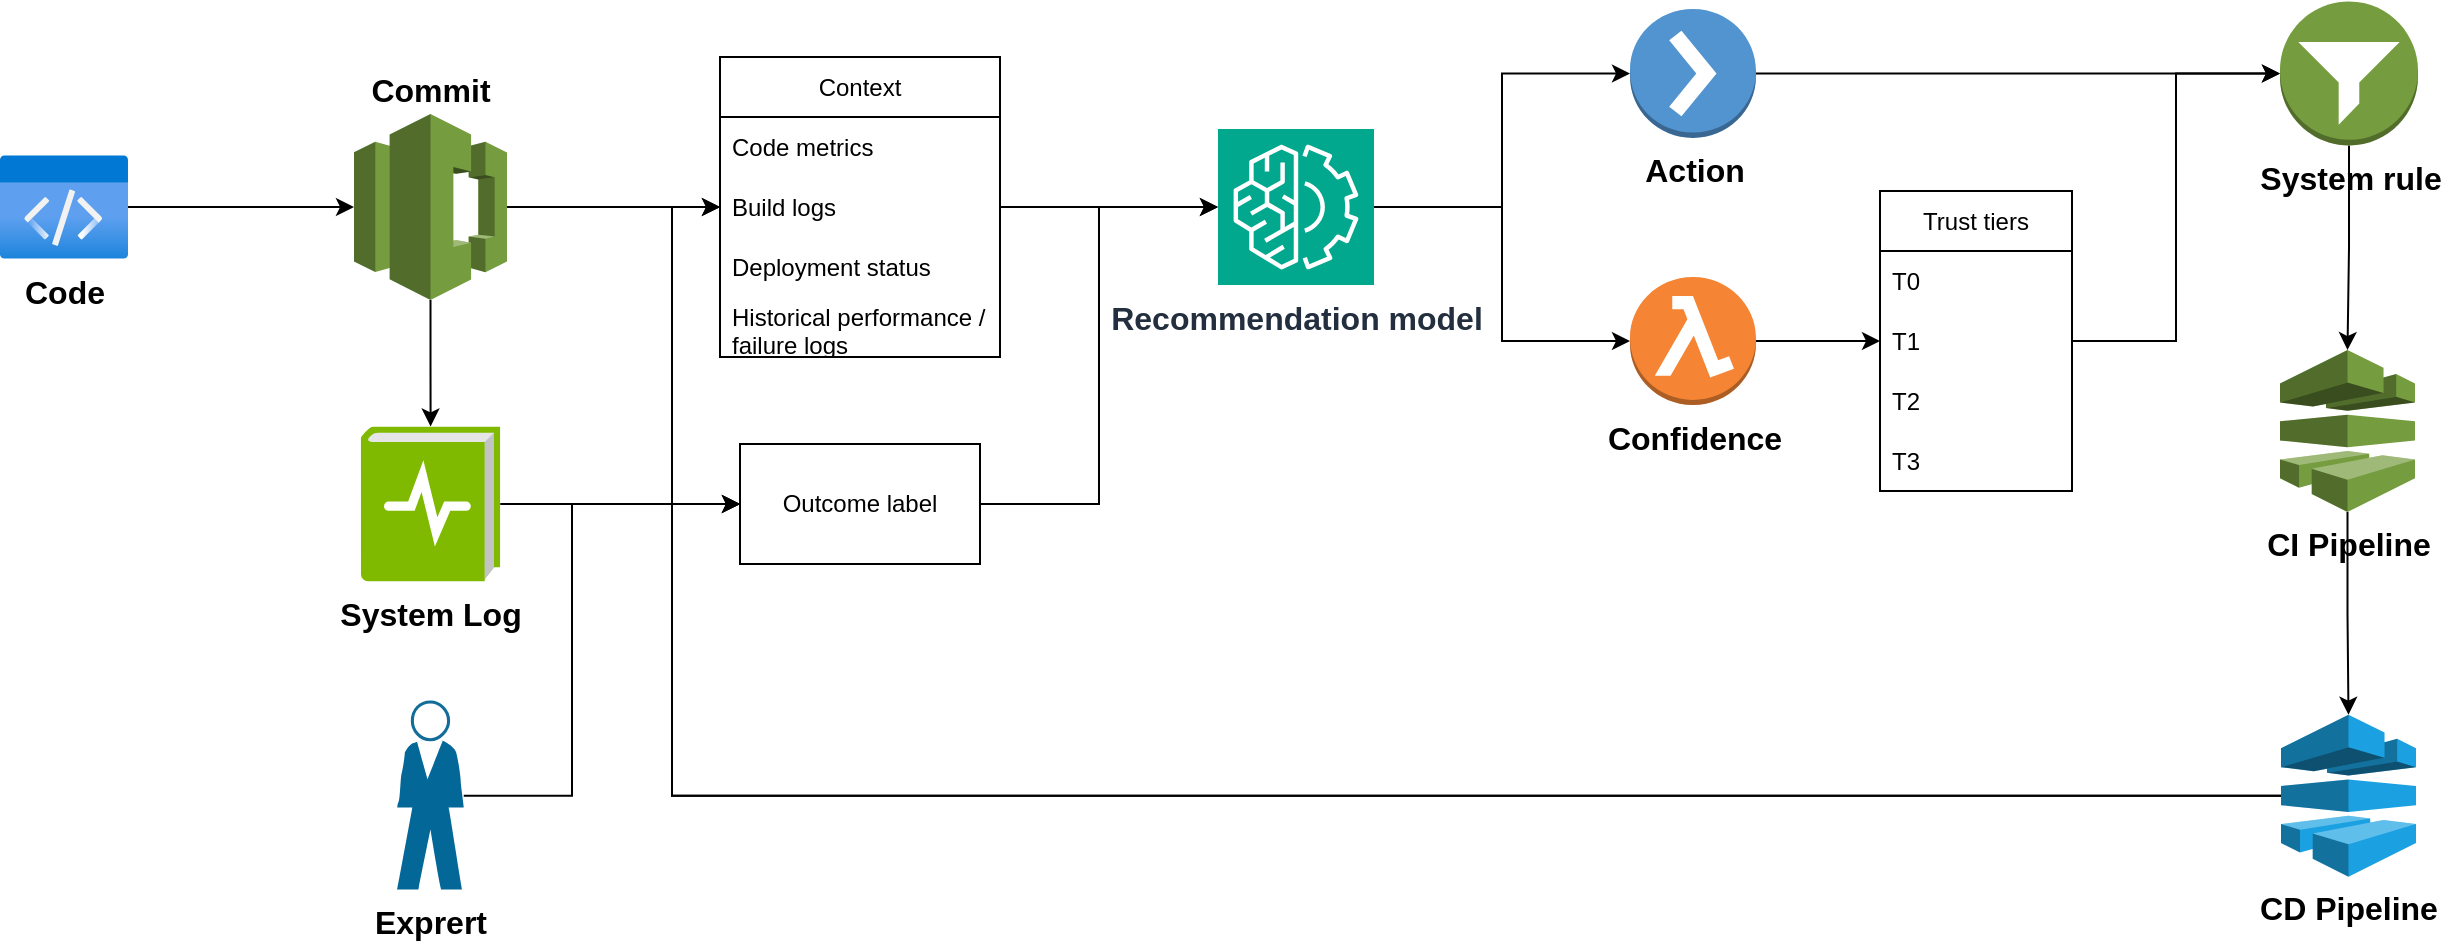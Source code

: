 <mxfile version="28.2.6">
  <diagram name="Page-1" id="0Jk0BI_sgjA7OVYa3eUC">
    <mxGraphModel dx="1886" dy="923" grid="0" gridSize="10" guides="1" tooltips="1" connect="1" arrows="1" fold="1" page="0" pageScale="1" pageWidth="850" pageHeight="1100" math="0" shadow="0">
      <root>
        <mxCell id="0" />
        <mxCell id="1" parent="0" />
        <mxCell id="3qfaLDdmkcz_oKzPu6fv-12" style="edgeStyle=orthogonalEdgeStyle;rounded=0;orthogonalLoop=1;jettySize=auto;html=1;entryX=0;entryY=0.5;entryDx=0;entryDy=0;" edge="1" parent="1" source="3qfaLDdmkcz_oKzPu6fv-1" target="3qfaLDdmkcz_oKzPu6fv-9">
          <mxGeometry relative="1" as="geometry" />
        </mxCell>
        <mxCell id="3qfaLDdmkcz_oKzPu6fv-39" style="edgeStyle=orthogonalEdgeStyle;rounded=0;orthogonalLoop=1;jettySize=auto;html=1;" edge="1" parent="1" source="3qfaLDdmkcz_oKzPu6fv-1" target="3qfaLDdmkcz_oKzPu6fv-38">
          <mxGeometry relative="1" as="geometry" />
        </mxCell>
        <mxCell id="3qfaLDdmkcz_oKzPu6fv-1" value="Commit" style="outlineConnect=0;dashed=0;verticalLabelPosition=top;verticalAlign=bottom;align=center;html=1;shape=mxgraph.aws3.codecommit;fillColor=#759C3E;gradientColor=none;fontSize=16;fontStyle=1;labelPosition=center;" vertex="1" parent="1">
          <mxGeometry x="136" y="239" width="76.5" height="93" as="geometry" />
        </mxCell>
        <mxCell id="3qfaLDdmkcz_oKzPu6fv-2" value="Code" style="image;aspect=fixed;html=1;points=[];align=center;fontSize=16;image=img/lib/azure2/general/Code.svg;fontStyle=1" vertex="1" parent="1">
          <mxGeometry x="-41" y="259.5" width="64" height="52" as="geometry" />
        </mxCell>
        <mxCell id="3qfaLDdmkcz_oKzPu6fv-3" style="edgeStyle=orthogonalEdgeStyle;rounded=0;orthogonalLoop=1;jettySize=auto;html=1;entryX=0;entryY=0.5;entryDx=0;entryDy=0;entryPerimeter=0;" edge="1" parent="1" source="3qfaLDdmkcz_oKzPu6fv-2" target="3qfaLDdmkcz_oKzPu6fv-1">
          <mxGeometry relative="1" as="geometry" />
        </mxCell>
        <mxCell id="3qfaLDdmkcz_oKzPu6fv-7" value="Context" style="swimlane;fontStyle=0;childLayout=stackLayout;horizontal=1;startSize=30;horizontalStack=0;resizeParent=1;resizeParentMax=0;resizeLast=0;collapsible=1;marginBottom=0;whiteSpace=wrap;html=1;" vertex="1" parent="1">
          <mxGeometry x="319" y="210.5" width="140" height="150" as="geometry" />
        </mxCell>
        <mxCell id="3qfaLDdmkcz_oKzPu6fv-8" value="Code metrics" style="text;strokeColor=none;fillColor=none;align=left;verticalAlign=middle;spacingLeft=4;spacingRight=4;overflow=hidden;points=[[0,0.5],[1,0.5]];portConstraint=eastwest;rotatable=0;whiteSpace=wrap;html=1;" vertex="1" parent="3qfaLDdmkcz_oKzPu6fv-7">
          <mxGeometry y="30" width="140" height="30" as="geometry" />
        </mxCell>
        <mxCell id="3qfaLDdmkcz_oKzPu6fv-9" value="Build logs" style="text;strokeColor=none;fillColor=none;align=left;verticalAlign=middle;spacingLeft=4;spacingRight=4;overflow=hidden;points=[[0,0.5],[1,0.5]];portConstraint=eastwest;rotatable=0;whiteSpace=wrap;html=1;" vertex="1" parent="3qfaLDdmkcz_oKzPu6fv-7">
          <mxGeometry y="60" width="140" height="30" as="geometry" />
        </mxCell>
        <mxCell id="3qfaLDdmkcz_oKzPu6fv-10" value="Deployment status" style="text;strokeColor=none;fillColor=none;align=left;verticalAlign=middle;spacingLeft=4;spacingRight=4;overflow=hidden;points=[[0,0.5],[1,0.5]];portConstraint=eastwest;rotatable=0;whiteSpace=wrap;html=1;" vertex="1" parent="3qfaLDdmkcz_oKzPu6fv-7">
          <mxGeometry y="90" width="140" height="30" as="geometry" />
        </mxCell>
        <mxCell id="3qfaLDdmkcz_oKzPu6fv-11" value="Historical performance / failure logs" style="text;strokeColor=none;fillColor=none;align=left;verticalAlign=middle;spacingLeft=4;spacingRight=4;overflow=hidden;points=[[0,0.5],[1,0.5]];portConstraint=eastwest;rotatable=0;whiteSpace=wrap;html=1;" vertex="1" parent="3qfaLDdmkcz_oKzPu6fv-7">
          <mxGeometry y="120" width="140" height="30" as="geometry" />
        </mxCell>
        <mxCell id="3qfaLDdmkcz_oKzPu6fv-25" style="edgeStyle=orthogonalEdgeStyle;rounded=0;orthogonalLoop=1;jettySize=auto;html=1;" edge="1" parent="1" source="3qfaLDdmkcz_oKzPu6fv-13" target="3qfaLDdmkcz_oKzPu6fv-22">
          <mxGeometry relative="1" as="geometry" />
        </mxCell>
        <mxCell id="3qfaLDdmkcz_oKzPu6fv-26" style="edgeStyle=orthogonalEdgeStyle;rounded=0;orthogonalLoop=1;jettySize=auto;html=1;" edge="1" parent="1" source="3qfaLDdmkcz_oKzPu6fv-13" target="3qfaLDdmkcz_oKzPu6fv-24">
          <mxGeometry relative="1" as="geometry" />
        </mxCell>
        <mxCell id="3qfaLDdmkcz_oKzPu6fv-13" value="&lt;b&gt;&lt;font style=&quot;font-size: 16px;&quot;&gt;Recommendation model&lt;/font&gt;&lt;/b&gt;" style="sketch=0;points=[[0,0,0],[0.25,0,0],[0.5,0,0],[0.75,0,0],[1,0,0],[0,1,0],[0.25,1,0],[0.5,1,0],[0.75,1,0],[1,1,0],[0,0.25,0],[0,0.5,0],[0,0.75,0],[1,0.25,0],[1,0.5,0],[1,0.75,0]];outlineConnect=0;fontColor=#232F3E;fillColor=#01A88D;strokeColor=#ffffff;dashed=0;verticalLabelPosition=bottom;verticalAlign=top;align=center;html=1;fontSize=12;fontStyle=0;aspect=fixed;shape=mxgraph.aws4.resourceIcon;resIcon=mxgraph.aws4.machine_learning;" vertex="1" parent="1">
          <mxGeometry x="568" y="246.5" width="78" height="78" as="geometry" />
        </mxCell>
        <mxCell id="3qfaLDdmkcz_oKzPu6fv-20" style="edgeStyle=orthogonalEdgeStyle;rounded=0;orthogonalLoop=1;jettySize=auto;html=1;" edge="1" parent="1" source="3qfaLDdmkcz_oKzPu6fv-9" target="3qfaLDdmkcz_oKzPu6fv-13">
          <mxGeometry relative="1" as="geometry" />
        </mxCell>
        <mxCell id="3qfaLDdmkcz_oKzPu6fv-22" value="&lt;b&gt;&lt;font style=&quot;font-size: 16px;&quot;&gt;Action&lt;/font&gt;&lt;/b&gt;" style="outlineConnect=0;dashed=0;verticalLabelPosition=bottom;verticalAlign=top;align=center;html=1;shape=mxgraph.aws3.action;fillColor=#5294CF;gradientColor=none;" vertex="1" parent="1">
          <mxGeometry x="774" y="186.5" width="63" height="64.5" as="geometry" />
        </mxCell>
        <mxCell id="3qfaLDdmkcz_oKzPu6fv-46" style="edgeStyle=orthogonalEdgeStyle;rounded=0;orthogonalLoop=1;jettySize=auto;html=1;" edge="1" parent="1" source="3qfaLDdmkcz_oKzPu6fv-24" target="3qfaLDdmkcz_oKzPu6fv-29">
          <mxGeometry relative="1" as="geometry" />
        </mxCell>
        <mxCell id="3qfaLDdmkcz_oKzPu6fv-24" value="&lt;b&gt;&lt;font style=&quot;font-size: 16px;&quot;&gt;Confidence&lt;/font&gt;&lt;/b&gt;" style="outlineConnect=0;dashed=0;verticalLabelPosition=bottom;verticalAlign=top;align=center;html=1;shape=mxgraph.aws3.lambda_function;fillColor=#F58534;gradientColor=none;" vertex="1" parent="1">
          <mxGeometry x="774" y="320.5" width="63" height="64" as="geometry" />
        </mxCell>
        <mxCell id="3qfaLDdmkcz_oKzPu6fv-27" value="Trust tiers" style="swimlane;fontStyle=0;childLayout=stackLayout;horizontal=1;startSize=30;horizontalStack=0;resizeParent=1;resizeParentMax=0;resizeLast=0;collapsible=1;marginBottom=0;whiteSpace=wrap;html=1;" vertex="1" parent="1">
          <mxGeometry x="899" y="277.5" width="96" height="150" as="geometry" />
        </mxCell>
        <mxCell id="3qfaLDdmkcz_oKzPu6fv-28" value="T0" style="text;strokeColor=none;fillColor=none;align=left;verticalAlign=middle;spacingLeft=4;spacingRight=4;overflow=hidden;points=[[0,0.5],[1,0.5]];portConstraint=eastwest;rotatable=0;whiteSpace=wrap;html=1;" vertex="1" parent="3qfaLDdmkcz_oKzPu6fv-27">
          <mxGeometry y="30" width="96" height="30" as="geometry" />
        </mxCell>
        <mxCell id="3qfaLDdmkcz_oKzPu6fv-29" value="T1" style="text;strokeColor=none;fillColor=none;align=left;verticalAlign=middle;spacingLeft=4;spacingRight=4;overflow=hidden;points=[[0,0.5],[1,0.5]];portConstraint=eastwest;rotatable=0;whiteSpace=wrap;html=1;" vertex="1" parent="3qfaLDdmkcz_oKzPu6fv-27">
          <mxGeometry y="60" width="96" height="30" as="geometry" />
        </mxCell>
        <mxCell id="3qfaLDdmkcz_oKzPu6fv-30" value="T2" style="text;strokeColor=none;fillColor=none;align=left;verticalAlign=middle;spacingLeft=4;spacingRight=4;overflow=hidden;points=[[0,0.5],[1,0.5]];portConstraint=eastwest;rotatable=0;whiteSpace=wrap;html=1;" vertex="1" parent="3qfaLDdmkcz_oKzPu6fv-27">
          <mxGeometry y="90" width="96" height="30" as="geometry" />
        </mxCell>
        <mxCell id="3qfaLDdmkcz_oKzPu6fv-31" value="T3" style="text;strokeColor=none;fillColor=none;align=left;verticalAlign=middle;spacingLeft=4;spacingRight=4;overflow=hidden;points=[[0,0.5],[1,0.5]];portConstraint=eastwest;rotatable=0;whiteSpace=wrap;html=1;" vertex="1" parent="3qfaLDdmkcz_oKzPu6fv-27">
          <mxGeometry y="120" width="96" height="30" as="geometry" />
        </mxCell>
        <mxCell id="3qfaLDdmkcz_oKzPu6fv-56" style="edgeStyle=orthogonalEdgeStyle;rounded=0;orthogonalLoop=1;jettySize=auto;html=1;entryX=0;entryY=0.5;entryDx=0;entryDy=0;" edge="1" parent="1" source="3qfaLDdmkcz_oKzPu6fv-38" target="3qfaLDdmkcz_oKzPu6fv-44">
          <mxGeometry relative="1" as="geometry" />
        </mxCell>
        <mxCell id="3qfaLDdmkcz_oKzPu6fv-38" value="&lt;b&gt;&lt;font style=&quot;font-size: 16px;&quot;&gt;System Log&lt;/font&gt;&lt;/b&gt;" style="image;sketch=0;aspect=fixed;html=1;points=[];align=center;fontSize=12;image=img/lib/mscae/LogDiagnostics.svg;" vertex="1" parent="1">
          <mxGeometry x="139.37" y="395.25" width="69.75" height="77.5" as="geometry" />
        </mxCell>
        <mxCell id="3qfaLDdmkcz_oKzPu6fv-43" style="edgeStyle=orthogonalEdgeStyle;rounded=0;orthogonalLoop=1;jettySize=auto;html=1;entryX=0;entryY=0.5;entryDx=0;entryDy=0;" edge="1" parent="1" source="3qfaLDdmkcz_oKzPu6fv-42" target="3qfaLDdmkcz_oKzPu6fv-44">
          <mxGeometry relative="1" as="geometry">
            <mxPoint x="319" y="434" as="targetPoint" />
            <Array as="points">
              <mxPoint x="245" y="580" />
              <mxPoint x="245" y="434" />
            </Array>
          </mxGeometry>
        </mxCell>
        <mxCell id="3qfaLDdmkcz_oKzPu6fv-42" value="&lt;b&gt;&lt;font style=&quot;font-size: 16px;&quot;&gt;Exprert&lt;/font&gt;&lt;/b&gt;" style="shape=mxgraph.cisco.people.standing_man;html=1;pointerEvents=1;dashed=0;fillColor=#036897;strokeColor=#ffffff;strokeWidth=2;verticalLabelPosition=bottom;verticalAlign=top;align=center;outlineConnect=0;" vertex="1" parent="1">
          <mxGeometry x="157.62" y="533" width="33.25" height="93.7" as="geometry" />
        </mxCell>
        <mxCell id="3qfaLDdmkcz_oKzPu6fv-44" value="Outcome label" style="whiteSpace=wrap;html=1;" vertex="1" parent="1">
          <mxGeometry x="329" y="404" width="120" height="60" as="geometry" />
        </mxCell>
        <mxCell id="3qfaLDdmkcz_oKzPu6fv-45" style="edgeStyle=orthogonalEdgeStyle;rounded=0;orthogonalLoop=1;jettySize=auto;html=1;entryX=0;entryY=0.5;entryDx=0;entryDy=0;entryPerimeter=0;" edge="1" parent="1" source="3qfaLDdmkcz_oKzPu6fv-44" target="3qfaLDdmkcz_oKzPu6fv-13">
          <mxGeometry relative="1" as="geometry" />
        </mxCell>
        <mxCell id="3qfaLDdmkcz_oKzPu6fv-52" style="edgeStyle=orthogonalEdgeStyle;rounded=0;orthogonalLoop=1;jettySize=auto;html=1;" edge="1" parent="1" source="3qfaLDdmkcz_oKzPu6fv-47" target="3qfaLDdmkcz_oKzPu6fv-50">
          <mxGeometry relative="1" as="geometry" />
        </mxCell>
        <mxCell id="3qfaLDdmkcz_oKzPu6fv-47" value="&lt;b&gt;&lt;font style=&quot;font-size: 16px;&quot;&gt;System rule&lt;/font&gt;&lt;/b&gt;" style="outlineConnect=0;dashed=0;verticalLabelPosition=bottom;verticalAlign=top;align=center;html=1;shape=mxgraph.aws3.filtering_rule;fillColor=#759C3E;gradientColor=none;" vertex="1" parent="1">
          <mxGeometry x="1099" y="182.75" width="69" height="72" as="geometry" />
        </mxCell>
        <mxCell id="3qfaLDdmkcz_oKzPu6fv-48" style="edgeStyle=orthogonalEdgeStyle;rounded=0;orthogonalLoop=1;jettySize=auto;html=1;entryX=0;entryY=0.5;entryDx=0;entryDy=0;entryPerimeter=0;" edge="1" parent="1" source="3qfaLDdmkcz_oKzPu6fv-22" target="3qfaLDdmkcz_oKzPu6fv-47">
          <mxGeometry relative="1" as="geometry" />
        </mxCell>
        <mxCell id="3qfaLDdmkcz_oKzPu6fv-49" style="edgeStyle=orthogonalEdgeStyle;rounded=0;orthogonalLoop=1;jettySize=auto;html=1;entryX=0;entryY=0.5;entryDx=0;entryDy=0;entryPerimeter=0;" edge="1" parent="1" source="3qfaLDdmkcz_oKzPu6fv-27" target="3qfaLDdmkcz_oKzPu6fv-47">
          <mxGeometry relative="1" as="geometry" />
        </mxCell>
        <mxCell id="3qfaLDdmkcz_oKzPu6fv-54" style="edgeStyle=orthogonalEdgeStyle;rounded=0;orthogonalLoop=1;jettySize=auto;html=1;" edge="1" parent="1" source="3qfaLDdmkcz_oKzPu6fv-50" target="3qfaLDdmkcz_oKzPu6fv-51">
          <mxGeometry relative="1" as="geometry" />
        </mxCell>
        <mxCell id="3qfaLDdmkcz_oKzPu6fv-50" value="&lt;b&gt;&lt;font style=&quot;font-size: 16px;&quot;&gt;CI Pipeline&lt;/font&gt;&lt;/b&gt;" style="outlineConnect=0;dashed=0;verticalLabelPosition=bottom;verticalAlign=top;align=center;html=1;shape=mxgraph.aws3.codepipeline;fillColor=#759C3E;gradientColor=none;" vertex="1" parent="1">
          <mxGeometry x="1099" y="357" width="67.5" height="81" as="geometry" />
        </mxCell>
        <mxCell id="3qfaLDdmkcz_oKzPu6fv-55" style="edgeStyle=orthogonalEdgeStyle;rounded=0;orthogonalLoop=1;jettySize=auto;html=1;entryX=0;entryY=0.5;entryDx=0;entryDy=0;" edge="1" parent="1" source="3qfaLDdmkcz_oKzPu6fv-51" target="3qfaLDdmkcz_oKzPu6fv-44">
          <mxGeometry relative="1" as="geometry">
            <Array as="points">
              <mxPoint x="295" y="580" />
              <mxPoint x="295" y="434" />
            </Array>
          </mxGeometry>
        </mxCell>
        <mxCell id="3qfaLDdmkcz_oKzPu6fv-57" style="edgeStyle=orthogonalEdgeStyle;rounded=0;orthogonalLoop=1;jettySize=auto;html=1;entryX=0;entryY=0.5;entryDx=0;entryDy=0;" edge="1" parent="1" source="3qfaLDdmkcz_oKzPu6fv-51" target="3qfaLDdmkcz_oKzPu6fv-9">
          <mxGeometry relative="1" as="geometry">
            <Array as="points">
              <mxPoint x="295" y="580" />
              <mxPoint x="295" y="286" />
            </Array>
          </mxGeometry>
        </mxCell>
        <mxCell id="3qfaLDdmkcz_oKzPu6fv-51" value="&lt;b&gt;&lt;font style=&quot;font-size: 16px;&quot;&gt;CD Pipeline&lt;/font&gt;&lt;/b&gt;" style="outlineConnect=0;dashed=0;verticalLabelPosition=bottom;verticalAlign=top;align=center;html=1;shape=mxgraph.aws3.codepipeline;fillColor=#1ba1e2;strokeColor=#006EAF;fontColor=#000000;" vertex="1" parent="1">
          <mxGeometry x="1099.5" y="539.35" width="67.5" height="81" as="geometry" />
        </mxCell>
      </root>
    </mxGraphModel>
  </diagram>
</mxfile>
